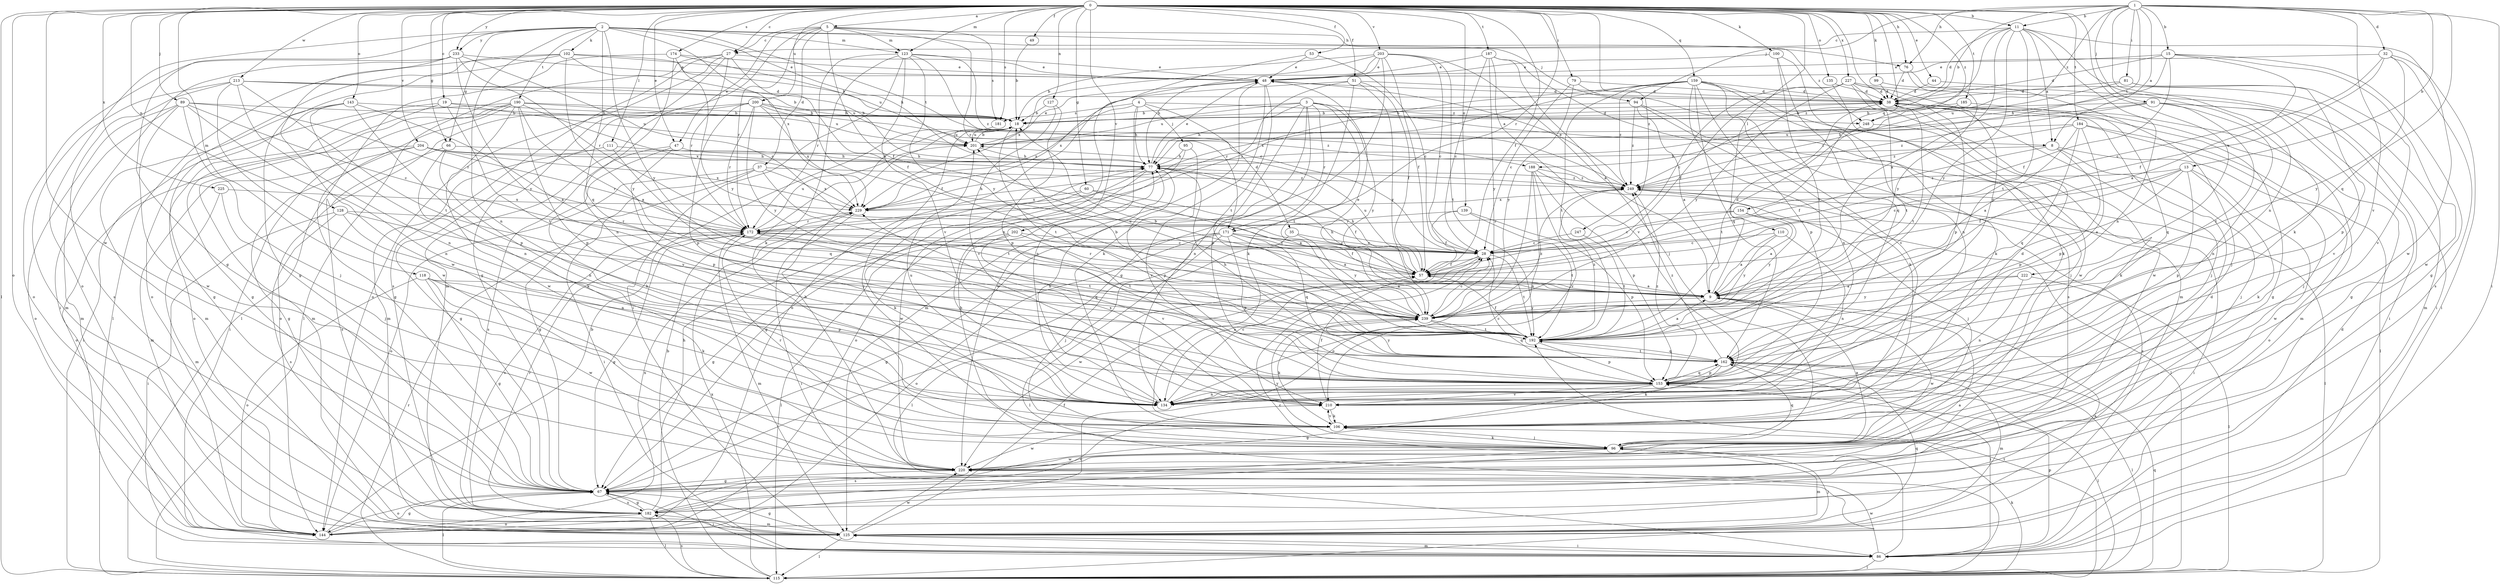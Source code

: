 strict digraph  {
0;
1;
2;
3;
4;
5;
8;
9;
11;
13;
15;
18;
19;
27;
28;
32;
35;
37;
38;
44;
47;
48;
49;
51;
53;
57;
60;
66;
67;
76;
77;
79;
81;
86;
89;
91;
94;
95;
96;
99;
100;
102;
106;
110;
111;
115;
118;
123;
125;
127;
128;
134;
135;
139;
143;
144;
153;
154;
159;
162;
171;
172;
174;
181;
182;
184;
185;
187;
188;
190;
192;
200;
201;
202;
203;
204;
210;
213;
220;
222;
225;
227;
229;
233;
239;
247;
248;
249;
0 -> 5  [label=a];
0 -> 11  [label=b];
0 -> 19  [label=c];
0 -> 27  [label=c];
0 -> 44  [label=e];
0 -> 47  [label=e];
0 -> 49  [label=f];
0 -> 51  [label=f];
0 -> 53  [label=f];
0 -> 57  [label=f];
0 -> 60  [label=g];
0 -> 66  [label=g];
0 -> 76  [label=h];
0 -> 79  [label=i];
0 -> 89  [label=j];
0 -> 99  [label=k];
0 -> 100  [label=k];
0 -> 110  [label=l];
0 -> 111  [label=l];
0 -> 115  [label=l];
0 -> 118  [label=m];
0 -> 123  [label=m];
0 -> 127  [label=n];
0 -> 128  [label=n];
0 -> 135  [label=o];
0 -> 139  [label=o];
0 -> 143  [label=o];
0 -> 144  [label=o];
0 -> 153  [label=p];
0 -> 154  [label=q];
0 -> 159  [label=q];
0 -> 171  [label=r];
0 -> 174  [label=s];
0 -> 181  [label=s];
0 -> 184  [label=t];
0 -> 185  [label=t];
0 -> 187  [label=t];
0 -> 200  [label=u];
0 -> 202  [label=v];
0 -> 203  [label=v];
0 -> 204  [label=v];
0 -> 213  [label=w];
0 -> 220  [label=w];
0 -> 222  [label=x];
0 -> 225  [label=x];
0 -> 227  [label=x];
0 -> 233  [label=y];
0 -> 247  [label=z];
0 -> 248  [label=z];
1 -> 8  [label=a];
1 -> 11  [label=b];
1 -> 13  [label=b];
1 -> 15  [label=b];
1 -> 18  [label=b];
1 -> 32  [label=d];
1 -> 76  [label=h];
1 -> 81  [label=i];
1 -> 86  [label=i];
1 -> 91  [label=j];
1 -> 94  [label=j];
1 -> 134  [label=n];
1 -> 162  [label=q];
1 -> 188  [label=t];
1 -> 210  [label=v];
1 -> 248  [label=z];
2 -> 66  [label=g];
2 -> 67  [label=g];
2 -> 76  [label=h];
2 -> 77  [label=h];
2 -> 94  [label=j];
2 -> 102  [label=k];
2 -> 123  [label=m];
2 -> 134  [label=n];
2 -> 144  [label=o];
2 -> 162  [label=q];
2 -> 188  [label=t];
2 -> 190  [label=t];
2 -> 229  [label=x];
2 -> 233  [label=y];
2 -> 239  [label=y];
3 -> 18  [label=b];
3 -> 77  [label=h];
3 -> 134  [label=n];
3 -> 153  [label=p];
3 -> 171  [label=r];
3 -> 192  [label=t];
3 -> 201  [label=u];
3 -> 220  [label=w];
3 -> 239  [label=y];
3 -> 248  [label=z];
4 -> 8  [label=a];
4 -> 35  [label=d];
4 -> 77  [label=h];
4 -> 95  [label=j];
4 -> 134  [label=n];
4 -> 181  [label=s];
4 -> 229  [label=x];
5 -> 27  [label=c];
5 -> 37  [label=d];
5 -> 47  [label=e];
5 -> 57  [label=f];
5 -> 123  [label=m];
5 -> 125  [label=m];
5 -> 171  [label=r];
5 -> 172  [label=r];
5 -> 181  [label=s];
5 -> 248  [label=z];
8 -> 57  [label=f];
8 -> 77  [label=h];
8 -> 96  [label=j];
8 -> 144  [label=o];
8 -> 153  [label=p];
9 -> 38  [label=d];
9 -> 77  [label=h];
9 -> 201  [label=u];
9 -> 220  [label=w];
9 -> 239  [label=y];
11 -> 8  [label=a];
11 -> 9  [label=a];
11 -> 27  [label=c];
11 -> 38  [label=d];
11 -> 106  [label=k];
11 -> 134  [label=n];
11 -> 192  [label=t];
11 -> 220  [label=w];
11 -> 239  [label=y];
11 -> 249  [label=z];
13 -> 9  [label=a];
13 -> 28  [label=c];
13 -> 57  [label=f];
13 -> 106  [label=k];
13 -> 153  [label=p];
13 -> 220  [label=w];
13 -> 249  [label=z];
15 -> 9  [label=a];
15 -> 38  [label=d];
15 -> 48  [label=e];
15 -> 57  [label=f];
15 -> 67  [label=g];
15 -> 77  [label=h];
15 -> 220  [label=w];
18 -> 38  [label=d];
18 -> 96  [label=j];
18 -> 192  [label=t];
18 -> 201  [label=u];
19 -> 18  [label=b];
19 -> 67  [label=g];
19 -> 115  [label=l];
19 -> 192  [label=t];
19 -> 201  [label=u];
27 -> 48  [label=e];
27 -> 57  [label=f];
27 -> 67  [label=g];
27 -> 115  [label=l];
27 -> 144  [label=o];
27 -> 172  [label=r];
27 -> 182  [label=s];
28 -> 57  [label=f];
28 -> 134  [label=n];
28 -> 192  [label=t];
28 -> 220  [label=w];
32 -> 28  [label=c];
32 -> 48  [label=e];
32 -> 57  [label=f];
32 -> 86  [label=i];
32 -> 182  [label=s];
32 -> 239  [label=y];
35 -> 28  [label=c];
35 -> 115  [label=l];
35 -> 239  [label=y];
37 -> 67  [label=g];
37 -> 86  [label=i];
37 -> 144  [label=o];
37 -> 192  [label=t];
37 -> 229  [label=x];
37 -> 249  [label=z];
38 -> 18  [label=b];
38 -> 67  [label=g];
38 -> 96  [label=j];
38 -> 125  [label=m];
38 -> 192  [label=t];
44 -> 38  [label=d];
44 -> 125  [label=m];
47 -> 77  [label=h];
47 -> 106  [label=k];
47 -> 153  [label=p];
47 -> 182  [label=s];
48 -> 38  [label=d];
48 -> 106  [label=k];
48 -> 125  [label=m];
48 -> 144  [label=o];
48 -> 192  [label=t];
49 -> 18  [label=b];
51 -> 38  [label=d];
51 -> 57  [label=f];
51 -> 106  [label=k];
51 -> 172  [label=r];
51 -> 229  [label=x];
51 -> 239  [label=y];
53 -> 28  [label=c];
53 -> 48  [label=e];
53 -> 134  [label=n];
57 -> 9  [label=a];
57 -> 77  [label=h];
57 -> 172  [label=r];
57 -> 201  [label=u];
60 -> 9  [label=a];
60 -> 57  [label=f];
60 -> 106  [label=k];
60 -> 229  [label=x];
66 -> 77  [label=h];
66 -> 106  [label=k];
66 -> 134  [label=n];
66 -> 182  [label=s];
67 -> 38  [label=d];
67 -> 86  [label=i];
67 -> 115  [label=l];
67 -> 144  [label=o];
67 -> 182  [label=s];
76 -> 38  [label=d];
76 -> 86  [label=i];
76 -> 239  [label=y];
77 -> 48  [label=e];
77 -> 67  [label=g];
77 -> 153  [label=p];
77 -> 220  [label=w];
77 -> 249  [label=z];
79 -> 28  [label=c];
79 -> 38  [label=d];
79 -> 182  [label=s];
79 -> 239  [label=y];
81 -> 38  [label=d];
81 -> 153  [label=p];
81 -> 201  [label=u];
81 -> 210  [label=v];
86 -> 28  [label=c];
86 -> 38  [label=d];
86 -> 115  [label=l];
86 -> 125  [label=m];
86 -> 153  [label=p];
86 -> 220  [label=w];
89 -> 18  [label=b];
89 -> 28  [label=c];
89 -> 96  [label=j];
89 -> 125  [label=m];
89 -> 134  [label=n];
89 -> 144  [label=o];
89 -> 172  [label=r];
89 -> 220  [label=w];
91 -> 18  [label=b];
91 -> 67  [label=g];
91 -> 77  [label=h];
91 -> 134  [label=n];
91 -> 192  [label=t];
91 -> 210  [label=v];
91 -> 249  [label=z];
94 -> 9  [label=a];
94 -> 18  [label=b];
94 -> 96  [label=j];
94 -> 106  [label=k];
94 -> 249  [label=z];
95 -> 77  [label=h];
95 -> 144  [label=o];
95 -> 210  [label=v];
96 -> 9  [label=a];
96 -> 77  [label=h];
96 -> 106  [label=k];
96 -> 125  [label=m];
96 -> 162  [label=q];
96 -> 172  [label=r];
96 -> 182  [label=s];
96 -> 220  [label=w];
96 -> 239  [label=y];
99 -> 38  [label=d];
99 -> 96  [label=j];
100 -> 48  [label=e];
100 -> 134  [label=n];
100 -> 162  [label=q];
100 -> 192  [label=t];
102 -> 18  [label=b];
102 -> 48  [label=e];
102 -> 67  [label=g];
102 -> 77  [label=h];
102 -> 115  [label=l];
102 -> 144  [label=o];
102 -> 239  [label=y];
106 -> 96  [label=j];
106 -> 210  [label=v];
106 -> 220  [label=w];
110 -> 9  [label=a];
110 -> 28  [label=c];
110 -> 134  [label=n];
110 -> 239  [label=y];
111 -> 67  [label=g];
111 -> 77  [label=h];
111 -> 162  [label=q];
115 -> 18  [label=b];
115 -> 106  [label=k];
115 -> 162  [label=q];
115 -> 172  [label=r];
115 -> 182  [label=s];
115 -> 192  [label=t];
115 -> 229  [label=x];
118 -> 9  [label=a];
118 -> 67  [label=g];
118 -> 106  [label=k];
118 -> 144  [label=o];
118 -> 153  [label=p];
118 -> 220  [label=w];
123 -> 28  [label=c];
123 -> 48  [label=e];
123 -> 86  [label=i];
123 -> 106  [label=k];
123 -> 172  [label=r];
123 -> 210  [label=v];
123 -> 239  [label=y];
123 -> 249  [label=z];
125 -> 9  [label=a];
125 -> 57  [label=f];
125 -> 67  [label=g];
125 -> 86  [label=i];
125 -> 96  [label=j];
125 -> 115  [label=l];
125 -> 162  [label=q];
125 -> 220  [label=w];
127 -> 18  [label=b];
127 -> 153  [label=p];
127 -> 210  [label=v];
128 -> 86  [label=i];
128 -> 134  [label=n];
128 -> 172  [label=r];
128 -> 182  [label=s];
128 -> 239  [label=y];
134 -> 28  [label=c];
134 -> 38  [label=d];
134 -> 77  [label=h];
134 -> 201  [label=u];
135 -> 38  [label=d];
135 -> 106  [label=k];
139 -> 57  [label=f];
139 -> 153  [label=p];
139 -> 172  [label=r];
139 -> 192  [label=t];
143 -> 9  [label=a];
143 -> 18  [label=b];
143 -> 67  [label=g];
143 -> 125  [label=m];
143 -> 134  [label=n];
143 -> 153  [label=p];
144 -> 18  [label=b];
144 -> 67  [label=g];
144 -> 229  [label=x];
153 -> 28  [label=c];
153 -> 67  [label=g];
153 -> 115  [label=l];
153 -> 134  [label=n];
153 -> 162  [label=q];
153 -> 210  [label=v];
153 -> 249  [label=z];
154 -> 9  [label=a];
154 -> 28  [label=c];
154 -> 172  [label=r];
154 -> 239  [label=y];
159 -> 38  [label=d];
159 -> 106  [label=k];
159 -> 134  [label=n];
159 -> 153  [label=p];
159 -> 162  [label=q];
159 -> 172  [label=r];
159 -> 192  [label=t];
159 -> 210  [label=v];
159 -> 220  [label=w];
159 -> 229  [label=x];
159 -> 249  [label=z];
162 -> 77  [label=h];
162 -> 86  [label=i];
162 -> 106  [label=k];
162 -> 115  [label=l];
162 -> 125  [label=m];
162 -> 153  [label=p];
162 -> 192  [label=t];
162 -> 239  [label=y];
162 -> 249  [label=z];
171 -> 9  [label=a];
171 -> 28  [label=c];
171 -> 57  [label=f];
171 -> 67  [label=g];
171 -> 96  [label=j];
171 -> 115  [label=l];
171 -> 144  [label=o];
171 -> 153  [label=p];
171 -> 162  [label=q];
172 -> 28  [label=c];
172 -> 67  [label=g];
172 -> 125  [label=m];
172 -> 162  [label=q];
172 -> 182  [label=s];
172 -> 192  [label=t];
172 -> 201  [label=u];
174 -> 48  [label=e];
174 -> 115  [label=l];
174 -> 134  [label=n];
174 -> 201  [label=u];
174 -> 239  [label=y];
181 -> 201  [label=u];
182 -> 9  [label=a];
182 -> 67  [label=g];
182 -> 77  [label=h];
182 -> 115  [label=l];
182 -> 125  [label=m];
182 -> 144  [label=o];
182 -> 172  [label=r];
182 -> 210  [label=v];
182 -> 249  [label=z];
184 -> 9  [label=a];
184 -> 96  [label=j];
184 -> 115  [label=l];
184 -> 153  [label=p];
184 -> 162  [label=q];
184 -> 201  [label=u];
184 -> 249  [label=z];
185 -> 18  [label=b];
185 -> 162  [label=q];
185 -> 249  [label=z];
187 -> 28  [label=c];
187 -> 48  [label=e];
187 -> 96  [label=j];
187 -> 125  [label=m];
187 -> 210  [label=v];
187 -> 239  [label=y];
188 -> 115  [label=l];
188 -> 134  [label=n];
188 -> 144  [label=o];
188 -> 153  [label=p];
188 -> 210  [label=v];
188 -> 249  [label=z];
190 -> 9  [label=a];
190 -> 18  [label=b];
190 -> 67  [label=g];
190 -> 86  [label=i];
190 -> 125  [label=m];
190 -> 144  [label=o];
190 -> 153  [label=p];
190 -> 201  [label=u];
190 -> 220  [label=w];
190 -> 229  [label=x];
192 -> 9  [label=a];
192 -> 18  [label=b];
192 -> 57  [label=f];
192 -> 153  [label=p];
192 -> 162  [label=q];
192 -> 249  [label=z];
200 -> 18  [label=b];
200 -> 57  [label=f];
200 -> 125  [label=m];
200 -> 144  [label=o];
200 -> 153  [label=p];
200 -> 172  [label=r];
200 -> 229  [label=x];
200 -> 239  [label=y];
200 -> 249  [label=z];
201 -> 18  [label=b];
201 -> 48  [label=e];
201 -> 77  [label=h];
202 -> 28  [label=c];
202 -> 67  [label=g];
202 -> 115  [label=l];
202 -> 192  [label=t];
202 -> 210  [label=v];
203 -> 9  [label=a];
203 -> 18  [label=b];
203 -> 28  [label=c];
203 -> 48  [label=e];
203 -> 57  [label=f];
203 -> 67  [label=g];
203 -> 77  [label=h];
203 -> 192  [label=t];
203 -> 229  [label=x];
204 -> 67  [label=g];
204 -> 77  [label=h];
204 -> 125  [label=m];
204 -> 144  [label=o];
204 -> 172  [label=r];
204 -> 229  [label=x];
204 -> 249  [label=z];
210 -> 57  [label=f];
210 -> 106  [label=k];
210 -> 229  [label=x];
213 -> 18  [label=b];
213 -> 38  [label=d];
213 -> 125  [label=m];
213 -> 134  [label=n];
213 -> 182  [label=s];
213 -> 192  [label=t];
213 -> 201  [label=u];
213 -> 220  [label=w];
220 -> 18  [label=b];
220 -> 67  [label=g];
222 -> 9  [label=a];
222 -> 115  [label=l];
222 -> 134  [label=n];
222 -> 239  [label=y];
225 -> 96  [label=j];
225 -> 125  [label=m];
225 -> 229  [label=x];
227 -> 28  [label=c];
227 -> 38  [label=d];
227 -> 57  [label=f];
227 -> 86  [label=i];
227 -> 153  [label=p];
227 -> 192  [label=t];
227 -> 220  [label=w];
227 -> 239  [label=y];
229 -> 77  [label=h];
229 -> 86  [label=i];
229 -> 172  [label=r];
233 -> 28  [label=c];
233 -> 48  [label=e];
233 -> 86  [label=i];
233 -> 144  [label=o];
233 -> 172  [label=r];
233 -> 220  [label=w];
233 -> 239  [label=y];
239 -> 18  [label=b];
239 -> 28  [label=c];
239 -> 48  [label=e];
239 -> 106  [label=k];
239 -> 162  [label=q];
239 -> 192  [label=t];
239 -> 249  [label=z];
247 -> 28  [label=c];
247 -> 192  [label=t];
248 -> 106  [label=k];
248 -> 192  [label=t];
249 -> 48  [label=e];
249 -> 86  [label=i];
249 -> 96  [label=j];
249 -> 115  [label=l];
249 -> 229  [label=x];
}
